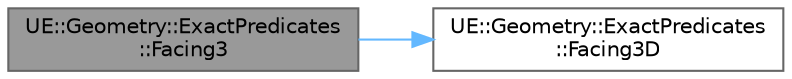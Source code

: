 digraph "UE::Geometry::ExactPredicates::Facing3"
{
 // INTERACTIVE_SVG=YES
 // LATEX_PDF_SIZE
  bgcolor="transparent";
  edge [fontname=Helvetica,fontsize=10,labelfontname=Helvetica,labelfontsize=10];
  node [fontname=Helvetica,fontsize=10,shape=box,height=0.2,width=0.4];
  rankdir="LR";
  Node1 [id="Node000001",label="UE::Geometry::ExactPredicates\l::Facing3",height=0.2,width=0.4,color="gray40", fillcolor="grey60", style="filled", fontcolor="black",tooltip="TVector-only version that can run in float or double."];
  Node1 -> Node2 [id="edge1_Node000001_Node000002",color="steelblue1",style="solid",tooltip=" "];
  Node2 [id="Node000002",label="UE::Geometry::ExactPredicates\l::Facing3D",height=0.2,width=0.4,color="grey40", fillcolor="white", style="filled",URL="$d8/d6f/namespaceUE_1_1Geometry_1_1ExactPredicates.html#a0656a5aaff7400b476ca788bce55a080",tooltip=" "];
}
